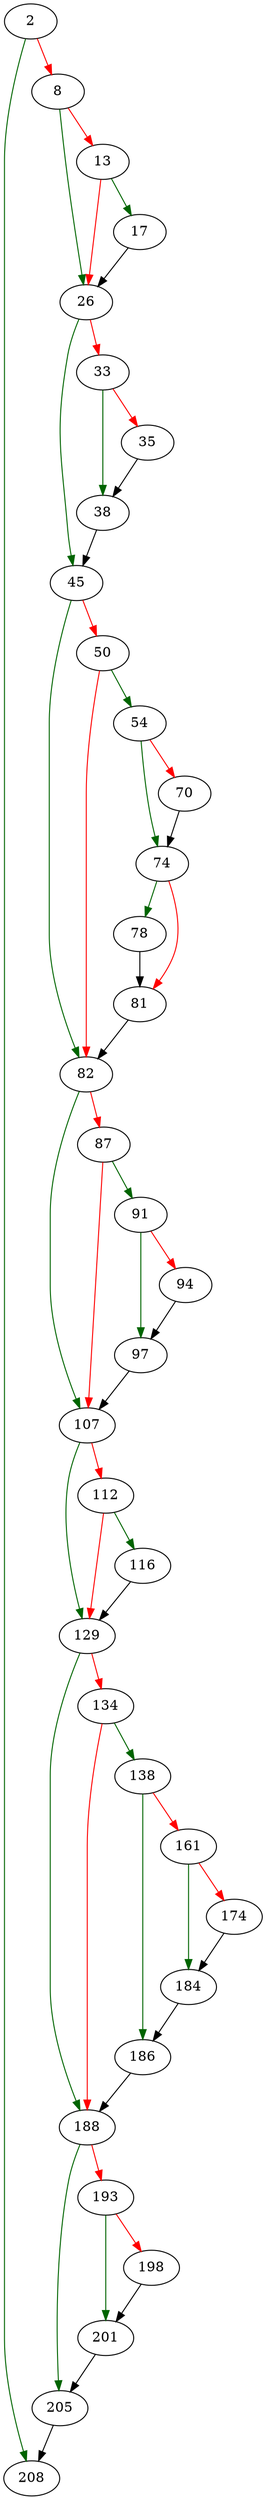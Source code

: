 strict digraph "debug_print_current_time" {
	// Node definitions.
	2 [entry=true];
	208;
	8;
	26;
	13;
	17;
	45;
	33;
	38;
	35;
	82;
	50;
	54;
	74;
	70;
	78;
	81;
	107;
	87;
	91;
	97;
	94;
	129;
	112;
	116;
	188;
	134;
	138;
	186;
	161;
	184;
	174;
	205;
	193;
	201;
	198;

	// Edge definitions.
	2 -> 208 [
		color=darkgreen
		cond=true
	];
	2 -> 8 [
		color=red
		cond=false
	];
	8 -> 26 [
		color=darkgreen
		cond=true
	];
	8 -> 13 [
		color=red
		cond=false
	];
	26 -> 45 [
		color=darkgreen
		cond=true
	];
	26 -> 33 [
		color=red
		cond=false
	];
	13 -> 26 [
		color=red
		cond=false
	];
	13 -> 17 [
		color=darkgreen
		cond=true
	];
	17 -> 26;
	45 -> 82 [
		color=darkgreen
		cond=true
	];
	45 -> 50 [
		color=red
		cond=false
	];
	33 -> 38 [
		color=darkgreen
		cond=true
	];
	33 -> 35 [
		color=red
		cond=false
	];
	38 -> 45;
	35 -> 38;
	82 -> 107 [
		color=darkgreen
		cond=true
	];
	82 -> 87 [
		color=red
		cond=false
	];
	50 -> 82 [
		color=red
		cond=false
	];
	50 -> 54 [
		color=darkgreen
		cond=true
	];
	54 -> 74 [
		color=darkgreen
		cond=true
	];
	54 -> 70 [
		color=red
		cond=false
	];
	74 -> 78 [
		color=darkgreen
		cond=true
	];
	74 -> 81 [
		color=red
		cond=false
	];
	70 -> 74;
	78 -> 81;
	81 -> 82;
	107 -> 129 [
		color=darkgreen
		cond=true
	];
	107 -> 112 [
		color=red
		cond=false
	];
	87 -> 107 [
		color=red
		cond=false
	];
	87 -> 91 [
		color=darkgreen
		cond=true
	];
	91 -> 97 [
		color=darkgreen
		cond=true
	];
	91 -> 94 [
		color=red
		cond=false
	];
	97 -> 107;
	94 -> 97;
	129 -> 188 [
		color=darkgreen
		cond=true
	];
	129 -> 134 [
		color=red
		cond=false
	];
	112 -> 129 [
		color=red
		cond=false
	];
	112 -> 116 [
		color=darkgreen
		cond=true
	];
	116 -> 129;
	188 -> 205 [
		color=darkgreen
		cond=true
	];
	188 -> 193 [
		color=red
		cond=false
	];
	134 -> 188 [
		color=red
		cond=false
	];
	134 -> 138 [
		color=darkgreen
		cond=true
	];
	138 -> 186 [
		color=darkgreen
		cond=true
	];
	138 -> 161 [
		color=red
		cond=false
	];
	186 -> 188;
	161 -> 184 [
		color=darkgreen
		cond=true
	];
	161 -> 174 [
		color=red
		cond=false
	];
	184 -> 186;
	174 -> 184;
	205 -> 208;
	193 -> 201 [
		color=darkgreen
		cond=true
	];
	193 -> 198 [
		color=red
		cond=false
	];
	201 -> 205;
	198 -> 201;
}